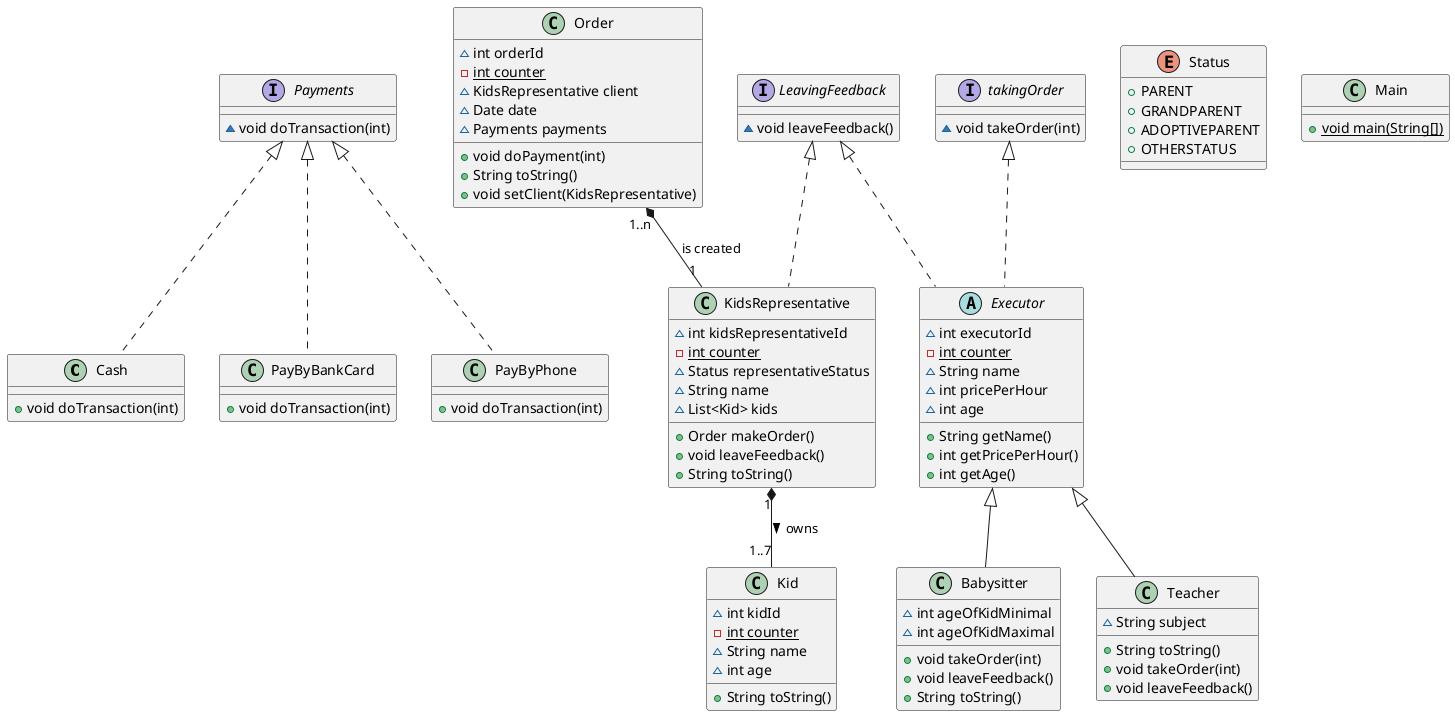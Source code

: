 @startuml
class Cash {
+ void doTransaction(int)
}

class PayByBankCard {
+ void doTransaction(int)
}

class Kid {
~ int kidId
- {static} int counter
~ String name
~ int age
+ String toString()
}

class PayByPhone {
+ void doTransaction(int)
}

interface takingOrder {
~ void takeOrder(int)
}

class KidsRepresentative {
~ int kidsRepresentativeId
- {static} int counter
~ Status representativeStatus
~ String name
~ List<Kid> kids
+ Order makeOrder()
+ void leaveFeedback()
+ String toString()
}

enum Status {
+  PARENT
+  GRANDPARENT
+  ADOPTIVEPARENT
+  OTHERSTATUS
}

abstract class Executor {
~ int executorId
- {static} int counter
~ String name
~ int pricePerHour
~ int age
+ String getName()
+ int getPricePerHour()
+ int getAge()
}

class Main {
+ {static} void main(String[])
}

class Babysitter {
~ int ageOfKidMinimal
~ int ageOfKidMaximal
+ void takeOrder(int)
+ void leaveFeedback()
+ String toString()
}

class Teacher {
~ String subject
+ String toString()
+ void takeOrder(int)
+ void leaveFeedback()
}

interface Payments {
~ void doTransaction(int)
}

class Order {
~ int orderId
- {static} int counter
~ KidsRepresentative client
~ Date date
~ Payments payments
+ void doPayment(int)
+ String toString()
+ void setClient(KidsRepresentative)
}

interface LeavingFeedback {
~ void leaveFeedback()
}

'Способы оплаты имплементируют интерфейс оплат
Payments <|.. Cash
Payments <|.. PayByBankCard
Payments <|.. PayByPhone

'Имплементация интерфесов классами KidsRepresentative и Executor
LeavingFeedback <|.. KidsRepresentative
takingOrder <|.. Executor
LeavingFeedback <|.. Executor

'Babysitter и Teacher наследуются от Executor
Executor <|-- Babysitter
Executor <|-- Teacher

'Композиция - Ребенок в этом контексте не может существовать без взрослого,
'родитель имеет минимум одного ребенка
KidsRepresentative "1" *-- "1..7" Kid : owns >

'Композиция: заказ не может существовать без заказчика.
'У одного заказчика может быть много заказов.
Order "1..n" *-- "1" KidsRepresentative : is created
@enduml